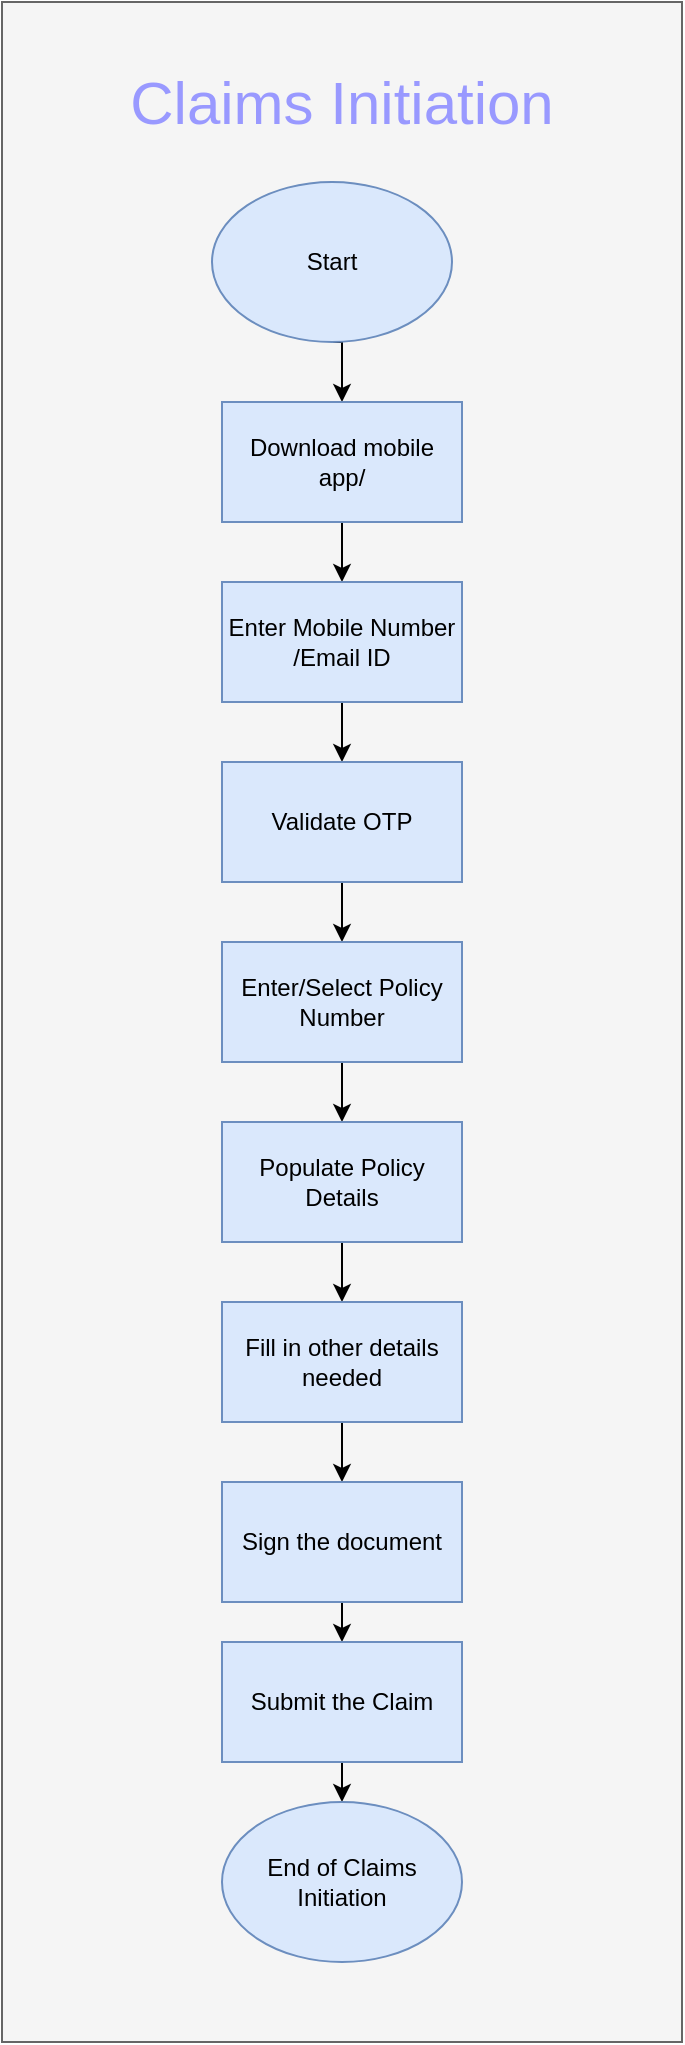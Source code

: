 <mxfile version="14.1.9" type="github"><diagram id="-NhVDz2gzaSXTrsh19OQ" name="Page-1"><mxGraphModel dx="1422" dy="791" grid="1" gridSize="10" guides="1" tooltips="1" connect="1" arrows="1" fold="1" page="1" pageScale="1" pageWidth="850" pageHeight="1100" math="0" shadow="0"><root><mxCell id="0"/><mxCell id="1" parent="0"/><mxCell id="uj1kAO13NoCNU2pIM3HJ-21" value="" style="rounded=0;whiteSpace=wrap;html=1;fontSize=12;fillColor=#f5f5f5;strokeColor=#666666;fontColor=#333333;" vertex="1" parent="1"><mxGeometry x="255" y="30" width="340" height="1020" as="geometry"/></mxCell><mxCell id="uj1kAO13NoCNU2pIM3HJ-1" value="&lt;font color=&quot;#9999FF&quot;&gt;Claims Initiation&lt;/font&gt;" style="text;html=1;strokeColor=none;fillColor=none;align=center;verticalAlign=middle;whiteSpace=wrap;rounded=0;fontSize=30;" vertex="1" parent="1"><mxGeometry x="285" y="70" width="280" height="20" as="geometry"/></mxCell><mxCell id="uj1kAO13NoCNU2pIM3HJ-12" style="edgeStyle=orthogonalEdgeStyle;rounded=0;orthogonalLoop=1;jettySize=auto;html=1;exitX=0.5;exitY=1;exitDx=0;exitDy=0;entryX=0.5;entryY=0;entryDx=0;entryDy=0;fontSize=12;" edge="1" parent="1" source="uj1kAO13NoCNU2pIM3HJ-2" target="uj1kAO13NoCNU2pIM3HJ-3"><mxGeometry relative="1" as="geometry"/></mxCell><mxCell id="uj1kAO13NoCNU2pIM3HJ-2" value="&lt;font style=&quot;font-size: 12px;&quot;&gt;Start&lt;/font&gt;" style="ellipse;whiteSpace=wrap;html=1;fontSize=12;fillColor=#dae8fc;strokeColor=#6c8ebf;" vertex="1" parent="1"><mxGeometry x="360" y="120" width="120" height="80" as="geometry"/></mxCell><mxCell id="uj1kAO13NoCNU2pIM3HJ-13" style="edgeStyle=orthogonalEdgeStyle;rounded=0;orthogonalLoop=1;jettySize=auto;html=1;exitX=0.5;exitY=1;exitDx=0;exitDy=0;entryX=0.5;entryY=0;entryDx=0;entryDy=0;fontSize=12;" edge="1" parent="1" source="uj1kAO13NoCNU2pIM3HJ-3" target="uj1kAO13NoCNU2pIM3HJ-4"><mxGeometry relative="1" as="geometry"/></mxCell><mxCell id="uj1kAO13NoCNU2pIM3HJ-3" value="Download mobile app/ " style="rounded=0;whiteSpace=wrap;html=1;fontSize=12;fillColor=#dae8fc;strokeColor=#6c8ebf;" vertex="1" parent="1"><mxGeometry x="365" y="230" width="120" height="60" as="geometry"/></mxCell><mxCell id="uj1kAO13NoCNU2pIM3HJ-14" style="edgeStyle=orthogonalEdgeStyle;rounded=0;orthogonalLoop=1;jettySize=auto;html=1;exitX=0.5;exitY=1;exitDx=0;exitDy=0;entryX=0.5;entryY=0;entryDx=0;entryDy=0;fontSize=12;" edge="1" parent="1" source="uj1kAO13NoCNU2pIM3HJ-4" target="uj1kAO13NoCNU2pIM3HJ-5"><mxGeometry relative="1" as="geometry"/></mxCell><mxCell id="uj1kAO13NoCNU2pIM3HJ-4" value="Enter Mobile Number /Email ID" style="rounded=0;whiteSpace=wrap;html=1;fontSize=12;fillColor=#dae8fc;strokeColor=#6c8ebf;" vertex="1" parent="1"><mxGeometry x="365" y="320" width="120" height="60" as="geometry"/></mxCell><mxCell id="uj1kAO13NoCNU2pIM3HJ-15" style="edgeStyle=orthogonalEdgeStyle;rounded=0;orthogonalLoop=1;jettySize=auto;html=1;exitX=0.5;exitY=1;exitDx=0;exitDy=0;entryX=0.5;entryY=0;entryDx=0;entryDy=0;fontSize=12;" edge="1" parent="1" source="uj1kAO13NoCNU2pIM3HJ-5" target="uj1kAO13NoCNU2pIM3HJ-6"><mxGeometry relative="1" as="geometry"/></mxCell><mxCell id="uj1kAO13NoCNU2pIM3HJ-5" value="Validate OTP" style="rounded=0;whiteSpace=wrap;html=1;fontSize=12;fillColor=#dae8fc;strokeColor=#6c8ebf;" vertex="1" parent="1"><mxGeometry x="365" y="410" width="120" height="60" as="geometry"/></mxCell><mxCell id="uj1kAO13NoCNU2pIM3HJ-16" style="edgeStyle=orthogonalEdgeStyle;rounded=0;orthogonalLoop=1;jettySize=auto;html=1;exitX=0.5;exitY=1;exitDx=0;exitDy=0;fontSize=12;" edge="1" parent="1" source="uj1kAO13NoCNU2pIM3HJ-6" target="uj1kAO13NoCNU2pIM3HJ-7"><mxGeometry relative="1" as="geometry"/></mxCell><mxCell id="uj1kAO13NoCNU2pIM3HJ-6" value="Enter/Select Policy Number" style="rounded=0;whiteSpace=wrap;html=1;fontSize=12;fillColor=#dae8fc;strokeColor=#6c8ebf;" vertex="1" parent="1"><mxGeometry x="365" y="500" width="120" height="60" as="geometry"/></mxCell><mxCell id="uj1kAO13NoCNU2pIM3HJ-17" style="edgeStyle=orthogonalEdgeStyle;rounded=0;orthogonalLoop=1;jettySize=auto;html=1;exitX=0.5;exitY=1;exitDx=0;exitDy=0;entryX=0.5;entryY=0;entryDx=0;entryDy=0;fontSize=12;" edge="1" parent="1" source="uj1kAO13NoCNU2pIM3HJ-7" target="uj1kAO13NoCNU2pIM3HJ-8"><mxGeometry relative="1" as="geometry"/></mxCell><mxCell id="uj1kAO13NoCNU2pIM3HJ-7" value="Populate Policy Details" style="rounded=0;whiteSpace=wrap;html=1;fontSize=12;fillColor=#dae8fc;strokeColor=#6c8ebf;" vertex="1" parent="1"><mxGeometry x="365" y="590" width="120" height="60" as="geometry"/></mxCell><mxCell id="uj1kAO13NoCNU2pIM3HJ-18" style="edgeStyle=orthogonalEdgeStyle;rounded=0;orthogonalLoop=1;jettySize=auto;html=1;exitX=0.5;exitY=1;exitDx=0;exitDy=0;entryX=0.5;entryY=0;entryDx=0;entryDy=0;fontSize=12;" edge="1" parent="1" source="uj1kAO13NoCNU2pIM3HJ-8" target="uj1kAO13NoCNU2pIM3HJ-9"><mxGeometry relative="1" as="geometry"/></mxCell><mxCell id="uj1kAO13NoCNU2pIM3HJ-8" value="Fill in other details needed" style="rounded=0;whiteSpace=wrap;html=1;fontSize=12;fillColor=#dae8fc;strokeColor=#6c8ebf;" vertex="1" parent="1"><mxGeometry x="365" y="680" width="120" height="60" as="geometry"/></mxCell><mxCell id="uj1kAO13NoCNU2pIM3HJ-19" style="edgeStyle=orthogonalEdgeStyle;rounded=0;orthogonalLoop=1;jettySize=auto;html=1;exitX=0.5;exitY=1;exitDx=0;exitDy=0;entryX=0.5;entryY=0;entryDx=0;entryDy=0;fontSize=12;" edge="1" parent="1" source="uj1kAO13NoCNU2pIM3HJ-9" target="uj1kAO13NoCNU2pIM3HJ-10"><mxGeometry relative="1" as="geometry"/></mxCell><mxCell id="uj1kAO13NoCNU2pIM3HJ-9" value="Sign the document" style="rounded=0;whiteSpace=wrap;html=1;fontSize=12;fillColor=#dae8fc;strokeColor=#6c8ebf;" vertex="1" parent="1"><mxGeometry x="365" y="770" width="120" height="60" as="geometry"/></mxCell><mxCell id="uj1kAO13NoCNU2pIM3HJ-20" style="edgeStyle=orthogonalEdgeStyle;rounded=0;orthogonalLoop=1;jettySize=auto;html=1;exitX=0.5;exitY=1;exitDx=0;exitDy=0;entryX=0.5;entryY=0;entryDx=0;entryDy=0;fontSize=12;" edge="1" parent="1" source="uj1kAO13NoCNU2pIM3HJ-10" target="uj1kAO13NoCNU2pIM3HJ-11"><mxGeometry relative="1" as="geometry"/></mxCell><mxCell id="uj1kAO13NoCNU2pIM3HJ-10" value="Submit the Claim" style="rounded=0;whiteSpace=wrap;html=1;fontSize=12;fillColor=#dae8fc;strokeColor=#6c8ebf;" vertex="1" parent="1"><mxGeometry x="365" y="850" width="120" height="60" as="geometry"/></mxCell><mxCell id="uj1kAO13NoCNU2pIM3HJ-11" value="End of Claims Initiation" style="ellipse;whiteSpace=wrap;html=1;fontSize=12;fillColor=#dae8fc;strokeColor=#6c8ebf;" vertex="1" parent="1"><mxGeometry x="365" y="930" width="120" height="80" as="geometry"/></mxCell></root></mxGraphModel></diagram></mxfile>